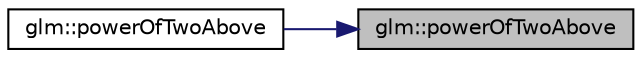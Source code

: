 digraph "glm::powerOfTwoAbove"
{
 // LATEX_PDF_SIZE
  edge [fontname="Helvetica",fontsize="10",labelfontname="Helvetica",labelfontsize="10"];
  node [fontname="Helvetica",fontsize="10",shape=record];
  rankdir="RL";
  Node1 [label="glm::powerOfTwoAbove",height=0.2,width=0.4,color="black", fillcolor="grey75", style="filled", fontcolor="black",tooltip=" "];
  Node1 -> Node2 [dir="back",color="midnightblue",fontsize="10",style="solid",fontname="Helvetica"];
  Node2 [label="glm::powerOfTwoAbove",height=0.2,width=0.4,color="black", fillcolor="white", style="filled",URL="$group__gtx__bit.html#gafe08808a50226b75b50e640a08b32ddc",tooltip=" "];
}
